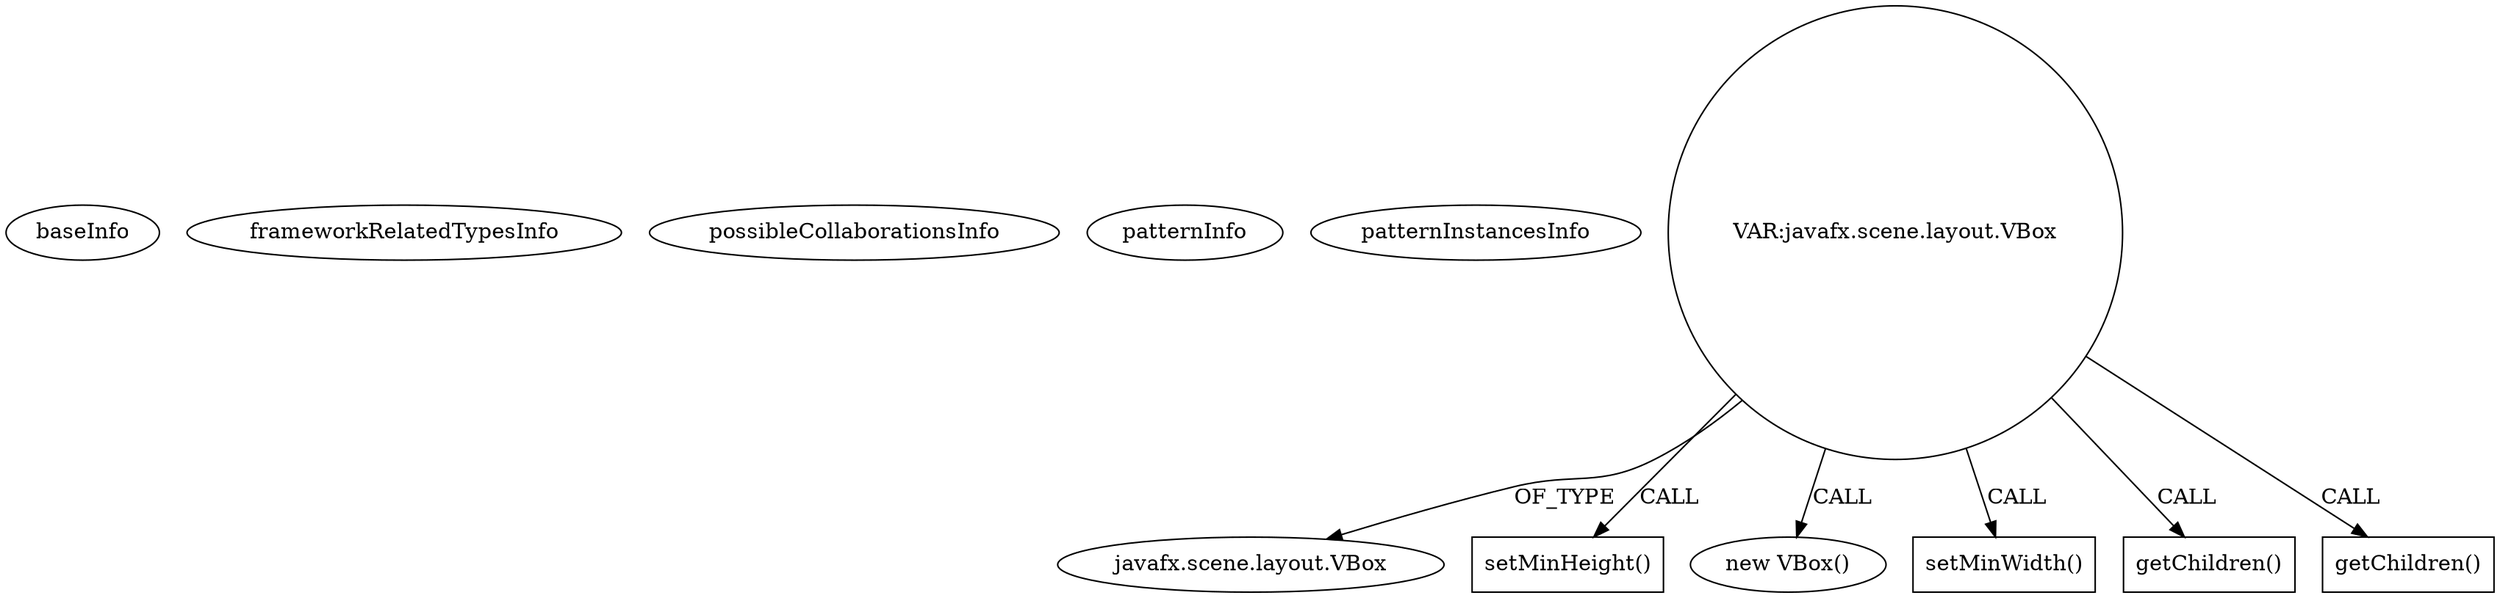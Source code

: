 digraph {
baseInfo[graphId=562,category="pattern",isAnonymous=false,possibleRelation=false]
frameworkRelatedTypesInfo[]
possibleCollaborationsInfo[]
patternInfo[frequency=2.0,patternRootClient=null]
patternInstancesInfo[0="prashker-KingsSGF~/prashker-KingsSGF/KingsSGF-master/src/uiSam/BattleWindow.java~BattleWindow~3918",1="bfurner27-CS-246~/bfurner27-CS-246/CS-246-master/src/insightjournalapplication/InsightJournalApplication.java~InsightJournalApplication~2011"]
1[label="javafx.scene.layout.VBox",vertexType="FRAMEWORK_CLASS_TYPE",isFrameworkType=false]
11[label="VAR:javafx.scene.layout.VBox",vertexType="VARIABLE_EXPRESION",isFrameworkType=false,shape=circle]
18[label="setMinHeight()",vertexType="INSIDE_CALL",isFrameworkType=false,shape=box]
10[label="new VBox()",vertexType="CONSTRUCTOR_CALL",isFrameworkType=false]
20[label="setMinWidth()",vertexType="INSIDE_CALL",isFrameworkType=false,shape=box]
27[label="getChildren()",vertexType="INSIDE_CALL",isFrameworkType=false,shape=box]
34[label="getChildren()",vertexType="INSIDE_CALL",isFrameworkType=false,shape=box]
11->34[label="CALL"]
11->20[label="CALL"]
11->18[label="CALL"]
11->1[label="OF_TYPE"]
11->27[label="CALL"]
11->10[label="CALL"]
}
